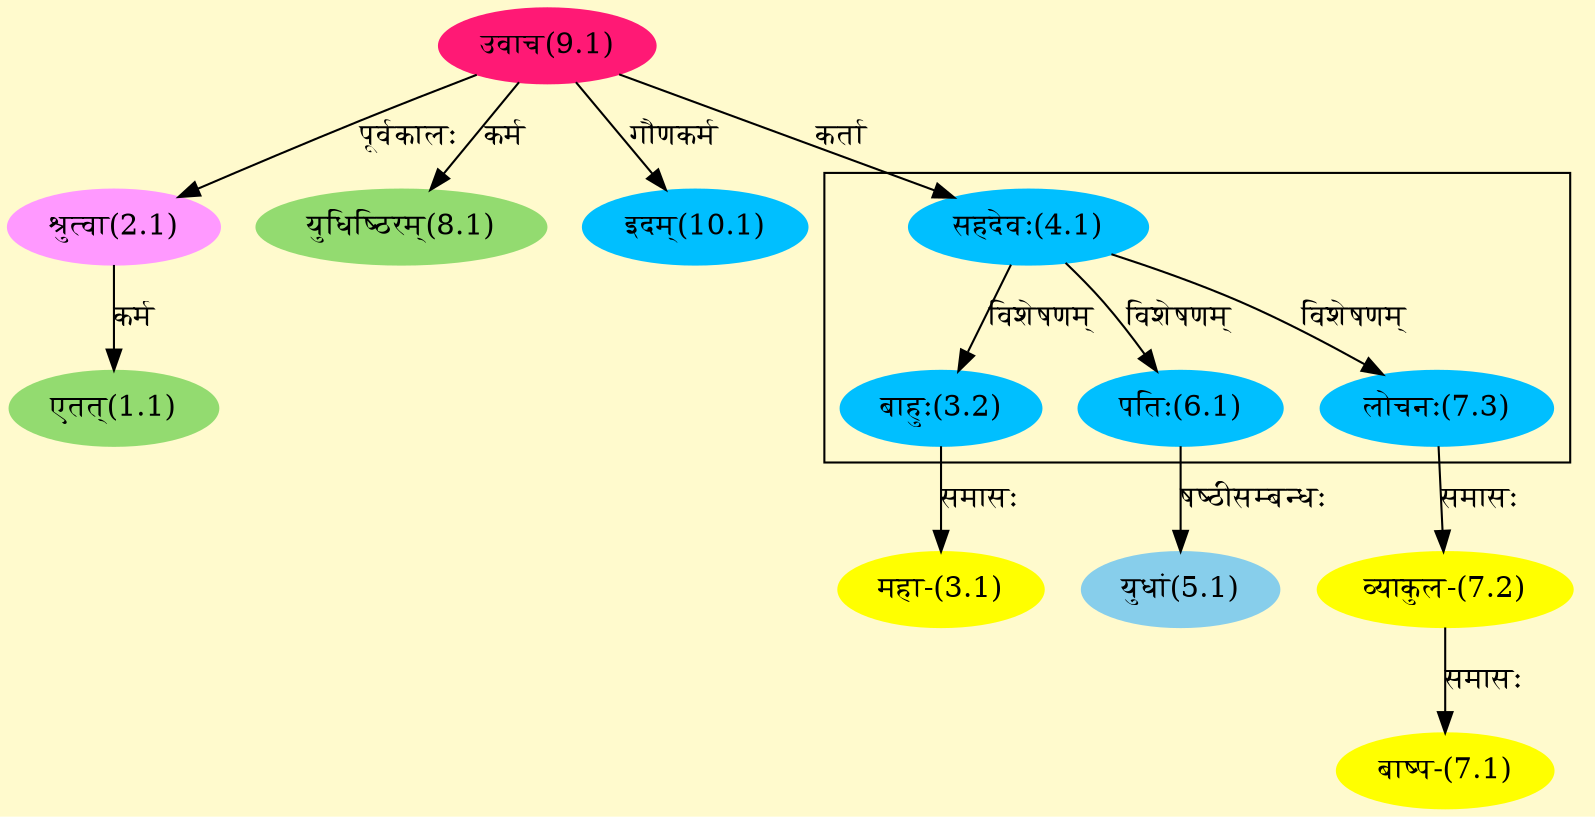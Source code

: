 digraph G{
rankdir=BT;
 compound=true;
 bgcolor="lemonchiffon1";

subgraph cluster_1{
Node3_2 [style=filled, color="#00BFFF" label = "बाहुः(3.2)"]
Node4_1 [style=filled, color="#00BFFF" label = "सहदेवः(4.1)"]
Node6_1 [style=filled, color="#00BFFF" label = "पतिः(6.1)"]
Node7_3 [style=filled, color="#00BFFF" label = "लोचनः(7.3)"]

}
Node1_1 [style=filled, color="#93DB70" label = "एतत्(1.1)"]
Node2_1 [style=filled, color="#FF99FF" label = "श्रुत्वा(2.1)"]
Node9_1 [style=filled, color="#FF1975" label = "उवाच(9.1)"]
Node3_1 [style=filled, color="#FFFF00" label = "महा-(3.1)"]
Node3_2 [style=filled, color="#00BFFF" label = "बाहुः(3.2)"]
Node4_1 [style=filled, color="#00BFFF" label = "सहदेवः(4.1)"]
Node5_1 [style=filled, color="#87CEEB" label = "युधां(5.1)"]
Node6_1 [style=filled, color="#00BFFF" label = "पतिः(6.1)"]
Node7_1 [style=filled, color="#FFFF00" label = "बाष्प-(7.1)"]
Node7_2 [style=filled, color="#FFFF00" label = "व्याकुल-(7.2)"]
Node7_3 [style=filled, color="#00BFFF" label = "लोचनः(7.3)"]
Node8_1 [style=filled, color="#93DB70" label = "युधिष्ठिरम्(8.1)"]
Node [style=filled, color="" label = "()"]
Node10_1 [style=filled, color="#00BFFF" label = "इदम्(10.1)"]
/* Start of Relations section */

Node1_1 -> Node2_1 [  label="कर्म"  dir="back" ]
Node2_1 -> Node9_1 [  label="पूर्वकालः"  dir="back" ]
Node3_1 -> Node3_2 [  label="समासः"  dir="back" ]
Node3_2 -> Node4_1 [  label="विशेषणम्"  dir="back" ]
Node4_1 -> Node9_1 [  label="कर्ता"  dir="back" ]
Node5_1 -> Node6_1 [  label="षष्ठीसम्बन्धः"  dir="back" ]
Node6_1 -> Node4_1 [  label="विशेषणम्"  dir="back" ]
Node7_1 -> Node7_2 [  label="समासः"  dir="back" ]
Node7_2 -> Node7_3 [  label="समासः"  dir="back" ]
Node7_3 -> Node4_1 [  label="विशेषणम्"  dir="back" ]
Node8_1 -> Node9_1 [  label="कर्म"  dir="back" ]
Node10_1 -> Node9_1 [  label="गौणकर्म"  dir="back" ]
}
